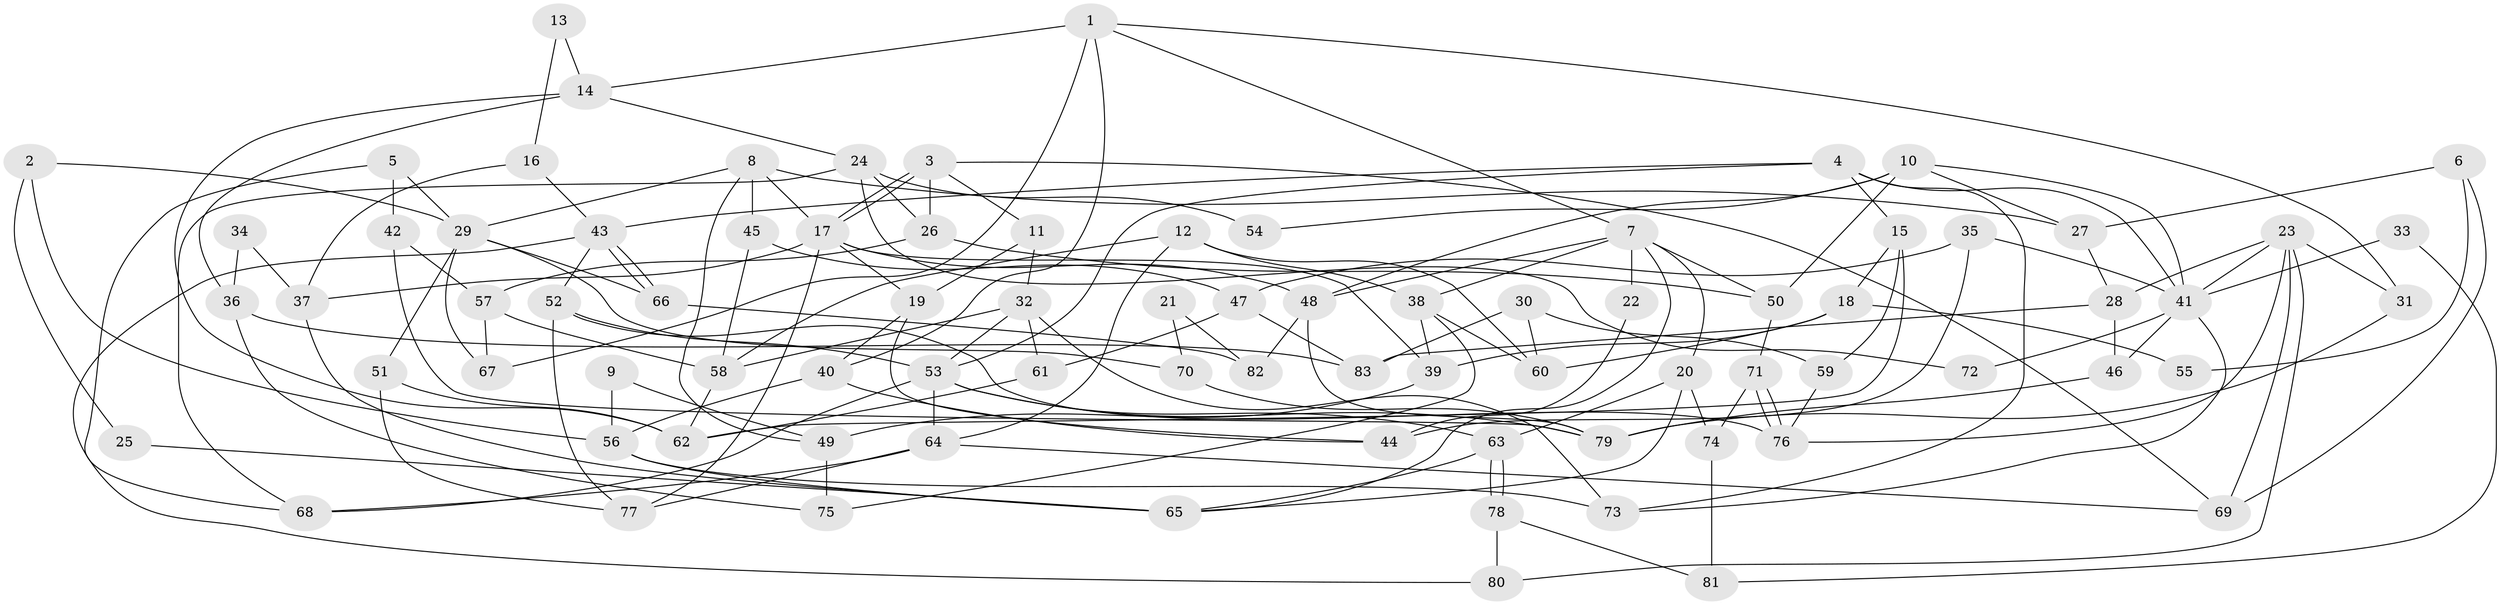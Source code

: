 // Generated by graph-tools (version 1.1) at 2025/50/03/09/25 03:50:06]
// undirected, 83 vertices, 166 edges
graph export_dot {
graph [start="1"]
  node [color=gray90,style=filled];
  1;
  2;
  3;
  4;
  5;
  6;
  7;
  8;
  9;
  10;
  11;
  12;
  13;
  14;
  15;
  16;
  17;
  18;
  19;
  20;
  21;
  22;
  23;
  24;
  25;
  26;
  27;
  28;
  29;
  30;
  31;
  32;
  33;
  34;
  35;
  36;
  37;
  38;
  39;
  40;
  41;
  42;
  43;
  44;
  45;
  46;
  47;
  48;
  49;
  50;
  51;
  52;
  53;
  54;
  55;
  56;
  57;
  58;
  59;
  60;
  61;
  62;
  63;
  64;
  65;
  66;
  67;
  68;
  69;
  70;
  71;
  72;
  73;
  74;
  75;
  76;
  77;
  78;
  79;
  80;
  81;
  82;
  83;
  1 -- 7;
  1 -- 40;
  1 -- 14;
  1 -- 31;
  1 -- 67;
  2 -- 56;
  2 -- 29;
  2 -- 25;
  3 -- 17;
  3 -- 17;
  3 -- 26;
  3 -- 11;
  3 -- 69;
  4 -- 41;
  4 -- 43;
  4 -- 15;
  4 -- 53;
  4 -- 73;
  5 -- 42;
  5 -- 68;
  5 -- 29;
  6 -- 69;
  6 -- 27;
  6 -- 55;
  7 -- 48;
  7 -- 65;
  7 -- 20;
  7 -- 22;
  7 -- 38;
  7 -- 50;
  8 -- 17;
  8 -- 45;
  8 -- 27;
  8 -- 29;
  8 -- 49;
  9 -- 56;
  9 -- 49;
  10 -- 48;
  10 -- 41;
  10 -- 27;
  10 -- 50;
  10 -- 54;
  11 -- 32;
  11 -- 19;
  12 -- 60;
  12 -- 64;
  12 -- 38;
  12 -- 58;
  13 -- 14;
  13 -- 16;
  14 -- 36;
  14 -- 24;
  14 -- 62;
  15 -- 62;
  15 -- 18;
  15 -- 59;
  16 -- 37;
  16 -- 43;
  17 -- 19;
  17 -- 37;
  17 -- 39;
  17 -- 48;
  17 -- 77;
  18 -- 39;
  18 -- 55;
  18 -- 60;
  19 -- 40;
  19 -- 44;
  20 -- 63;
  20 -- 65;
  20 -- 74;
  21 -- 82;
  21 -- 70;
  22 -- 44;
  23 -- 28;
  23 -- 69;
  23 -- 31;
  23 -- 41;
  23 -- 76;
  23 -- 80;
  24 -- 26;
  24 -- 54;
  24 -- 68;
  24 -- 72;
  25 -- 65;
  26 -- 50;
  26 -- 57;
  27 -- 28;
  28 -- 46;
  28 -- 83;
  29 -- 51;
  29 -- 66;
  29 -- 67;
  29 -- 70;
  30 -- 59;
  30 -- 60;
  30 -- 83;
  31 -- 79;
  32 -- 53;
  32 -- 58;
  32 -- 61;
  32 -- 73;
  33 -- 41;
  33 -- 81;
  34 -- 36;
  34 -- 37;
  35 -- 41;
  35 -- 47;
  35 -- 44;
  36 -- 83;
  36 -- 75;
  37 -- 65;
  38 -- 39;
  38 -- 60;
  38 -- 75;
  39 -- 49;
  40 -- 56;
  40 -- 44;
  41 -- 73;
  41 -- 46;
  41 -- 72;
  42 -- 57;
  42 -- 79;
  43 -- 66;
  43 -- 66;
  43 -- 52;
  43 -- 80;
  45 -- 58;
  45 -- 47;
  46 -- 79;
  47 -- 61;
  47 -- 83;
  48 -- 79;
  48 -- 82;
  49 -- 75;
  50 -- 71;
  51 -- 77;
  51 -- 62;
  52 -- 76;
  52 -- 53;
  52 -- 77;
  53 -- 68;
  53 -- 63;
  53 -- 64;
  53 -- 79;
  56 -- 65;
  56 -- 73;
  57 -- 67;
  57 -- 58;
  58 -- 62;
  59 -- 76;
  61 -- 62;
  63 -- 78;
  63 -- 78;
  63 -- 65;
  64 -- 77;
  64 -- 68;
  64 -- 69;
  66 -- 82;
  70 -- 79;
  71 -- 76;
  71 -- 76;
  71 -- 74;
  74 -- 81;
  78 -- 80;
  78 -- 81;
}
